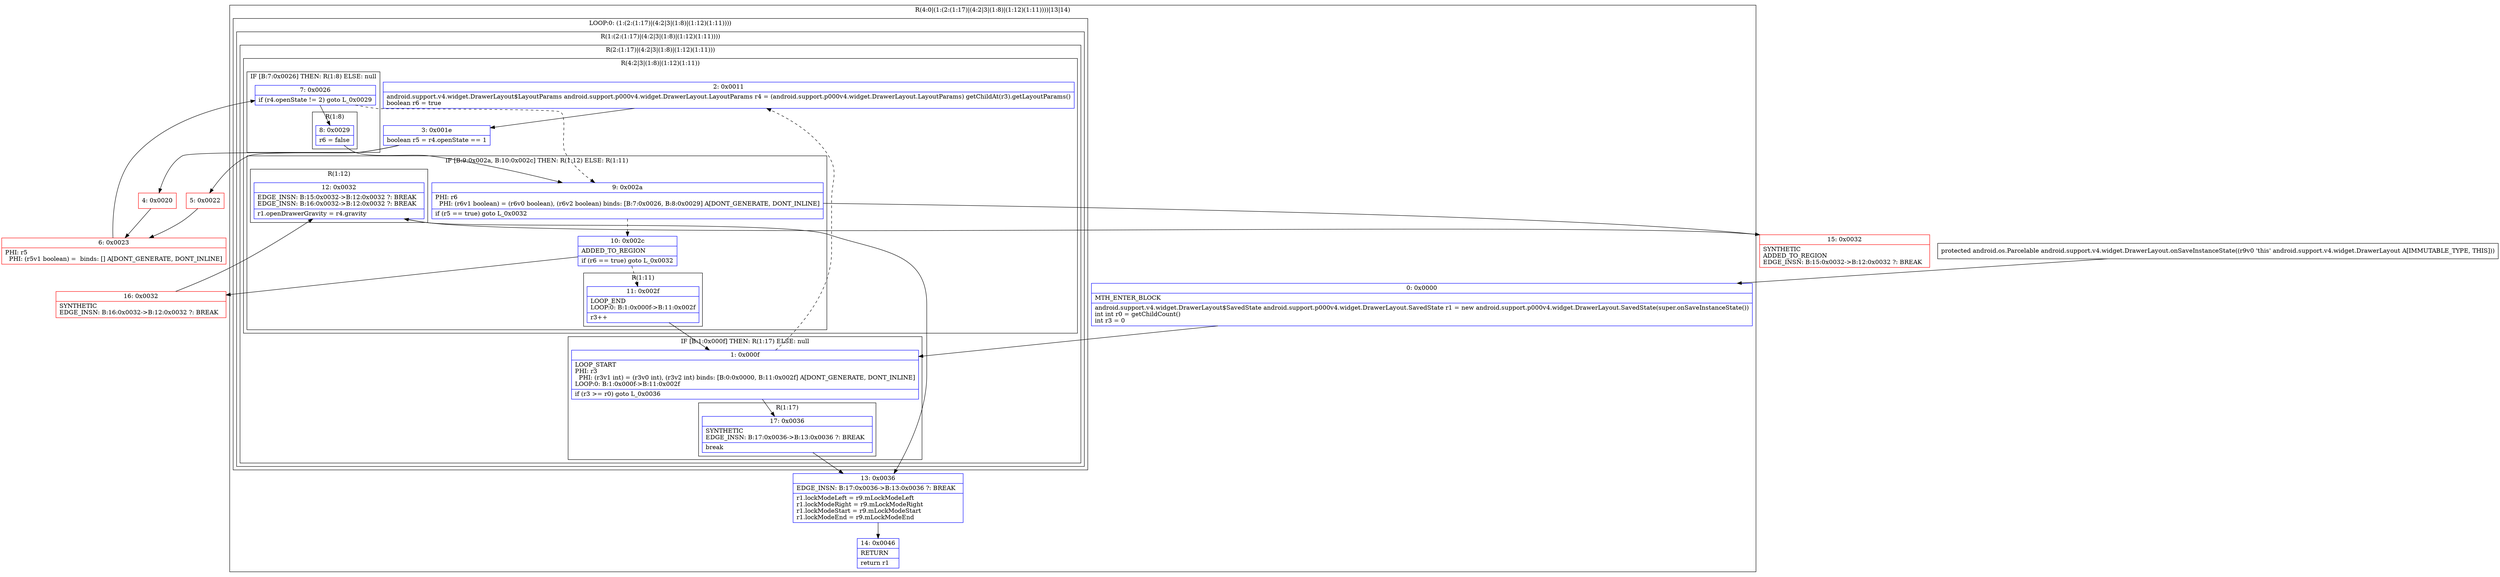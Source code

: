 digraph "CFG forandroid.support.v4.widget.DrawerLayout.onSaveInstanceState()Landroid\/os\/Parcelable;" {
subgraph cluster_Region_368412737 {
label = "R(4:0|(1:(2:(1:17)|(4:2|3|(1:8)|(1:12)(1:11))))|13|14)";
node [shape=record,color=blue];
Node_0 [shape=record,label="{0\:\ 0x0000|MTH_ENTER_BLOCK\l|android.support.v4.widget.DrawerLayout$SavedState android.support.p000v4.widget.DrawerLayout.SavedState r1 = new android.support.p000v4.widget.DrawerLayout.SavedState(super.onSaveInstanceState())\lint int r0 = getChildCount()\lint r3 = 0\l}"];
subgraph cluster_LoopRegion_1029887765 {
label = "LOOP:0: (1:(2:(1:17)|(4:2|3|(1:8)|(1:12)(1:11))))";
node [shape=record,color=blue];
subgraph cluster_Region_2147162950 {
label = "R(1:(2:(1:17)|(4:2|3|(1:8)|(1:12)(1:11))))";
node [shape=record,color=blue];
subgraph cluster_Region_740603325 {
label = "R(2:(1:17)|(4:2|3|(1:8)|(1:12)(1:11)))";
node [shape=record,color=blue];
subgraph cluster_IfRegion_2130642758 {
label = "IF [B:1:0x000f] THEN: R(1:17) ELSE: null";
node [shape=record,color=blue];
Node_1 [shape=record,label="{1\:\ 0x000f|LOOP_START\lPHI: r3 \l  PHI: (r3v1 int) = (r3v0 int), (r3v2 int) binds: [B:0:0x0000, B:11:0x002f] A[DONT_GENERATE, DONT_INLINE]\lLOOP:0: B:1:0x000f\-\>B:11:0x002f\l|if (r3 \>= r0) goto L_0x0036\l}"];
subgraph cluster_Region_1348359448 {
label = "R(1:17)";
node [shape=record,color=blue];
Node_17 [shape=record,label="{17\:\ 0x0036|SYNTHETIC\lEDGE_INSN: B:17:0x0036\-\>B:13:0x0036 ?: BREAK  \l|break\l}"];
}
}
subgraph cluster_Region_754884271 {
label = "R(4:2|3|(1:8)|(1:12)(1:11))";
node [shape=record,color=blue];
Node_2 [shape=record,label="{2\:\ 0x0011|android.support.v4.widget.DrawerLayout$LayoutParams android.support.p000v4.widget.DrawerLayout.LayoutParams r4 = (android.support.p000v4.widget.DrawerLayout.LayoutParams) getChildAt(r3).getLayoutParams()\lboolean r6 = true\l}"];
Node_3 [shape=record,label="{3\:\ 0x001e|boolean r5 = r4.openState == 1\l}"];
subgraph cluster_IfRegion_690846744 {
label = "IF [B:7:0x0026] THEN: R(1:8) ELSE: null";
node [shape=record,color=blue];
Node_7 [shape=record,label="{7\:\ 0x0026|if (r4.openState != 2) goto L_0x0029\l}"];
subgraph cluster_Region_804162380 {
label = "R(1:8)";
node [shape=record,color=blue];
Node_8 [shape=record,label="{8\:\ 0x0029|r6 = false\l}"];
}
}
subgraph cluster_IfRegion_1070598986 {
label = "IF [B:9:0x002a, B:10:0x002c] THEN: R(1:12) ELSE: R(1:11)";
node [shape=record,color=blue];
Node_9 [shape=record,label="{9\:\ 0x002a|PHI: r6 \l  PHI: (r6v1 boolean) = (r6v0 boolean), (r6v2 boolean) binds: [B:7:0x0026, B:8:0x0029] A[DONT_GENERATE, DONT_INLINE]\l|if (r5 == true) goto L_0x0032\l}"];
Node_10 [shape=record,label="{10\:\ 0x002c|ADDED_TO_REGION\l|if (r6 == true) goto L_0x0032\l}"];
subgraph cluster_Region_1377495433 {
label = "R(1:12)";
node [shape=record,color=blue];
Node_12 [shape=record,label="{12\:\ 0x0032|EDGE_INSN: B:15:0x0032\-\>B:12:0x0032 ?: BREAK  \lEDGE_INSN: B:16:0x0032\-\>B:12:0x0032 ?: BREAK  \l|r1.openDrawerGravity = r4.gravity\l}"];
}
subgraph cluster_Region_368094160 {
label = "R(1:11)";
node [shape=record,color=blue];
Node_11 [shape=record,label="{11\:\ 0x002f|LOOP_END\lLOOP:0: B:1:0x000f\-\>B:11:0x002f\l|r3++\l}"];
}
}
}
}
}
}
Node_13 [shape=record,label="{13\:\ 0x0036|EDGE_INSN: B:17:0x0036\-\>B:13:0x0036 ?: BREAK  \l|r1.lockModeLeft = r9.mLockModeLeft\lr1.lockModeRight = r9.mLockModeRight\lr1.lockModeStart = r9.mLockModeStart\lr1.lockModeEnd = r9.mLockModeEnd\l}"];
Node_14 [shape=record,label="{14\:\ 0x0046|RETURN\l|return r1\l}"];
}
Node_4 [shape=record,color=red,label="{4\:\ 0x0020}"];
Node_5 [shape=record,color=red,label="{5\:\ 0x0022}"];
Node_6 [shape=record,color=red,label="{6\:\ 0x0023|PHI: r5 \l  PHI: (r5v1 boolean) =  binds: [] A[DONT_GENERATE, DONT_INLINE]\l}"];
Node_15 [shape=record,color=red,label="{15\:\ 0x0032|SYNTHETIC\lADDED_TO_REGION\lEDGE_INSN: B:15:0x0032\-\>B:12:0x0032 ?: BREAK  \l}"];
Node_16 [shape=record,color=red,label="{16\:\ 0x0032|SYNTHETIC\lEDGE_INSN: B:16:0x0032\-\>B:12:0x0032 ?: BREAK  \l}"];
MethodNode[shape=record,label="{protected android.os.Parcelable android.support.v4.widget.DrawerLayout.onSaveInstanceState((r9v0 'this' android.support.v4.widget.DrawerLayout A[IMMUTABLE_TYPE, THIS])) }"];
MethodNode -> Node_0;
Node_0 -> Node_1;
Node_1 -> Node_2[style=dashed];
Node_1 -> Node_17;
Node_17 -> Node_13;
Node_2 -> Node_3;
Node_3 -> Node_4;
Node_3 -> Node_5;
Node_7 -> Node_8;
Node_7 -> Node_9[style=dashed];
Node_8 -> Node_9;
Node_9 -> Node_10[style=dashed];
Node_9 -> Node_15;
Node_10 -> Node_11[style=dashed];
Node_10 -> Node_16;
Node_12 -> Node_13;
Node_11 -> Node_1;
Node_13 -> Node_14;
Node_4 -> Node_6;
Node_5 -> Node_6;
Node_6 -> Node_7;
Node_15 -> Node_12;
Node_16 -> Node_12;
}


